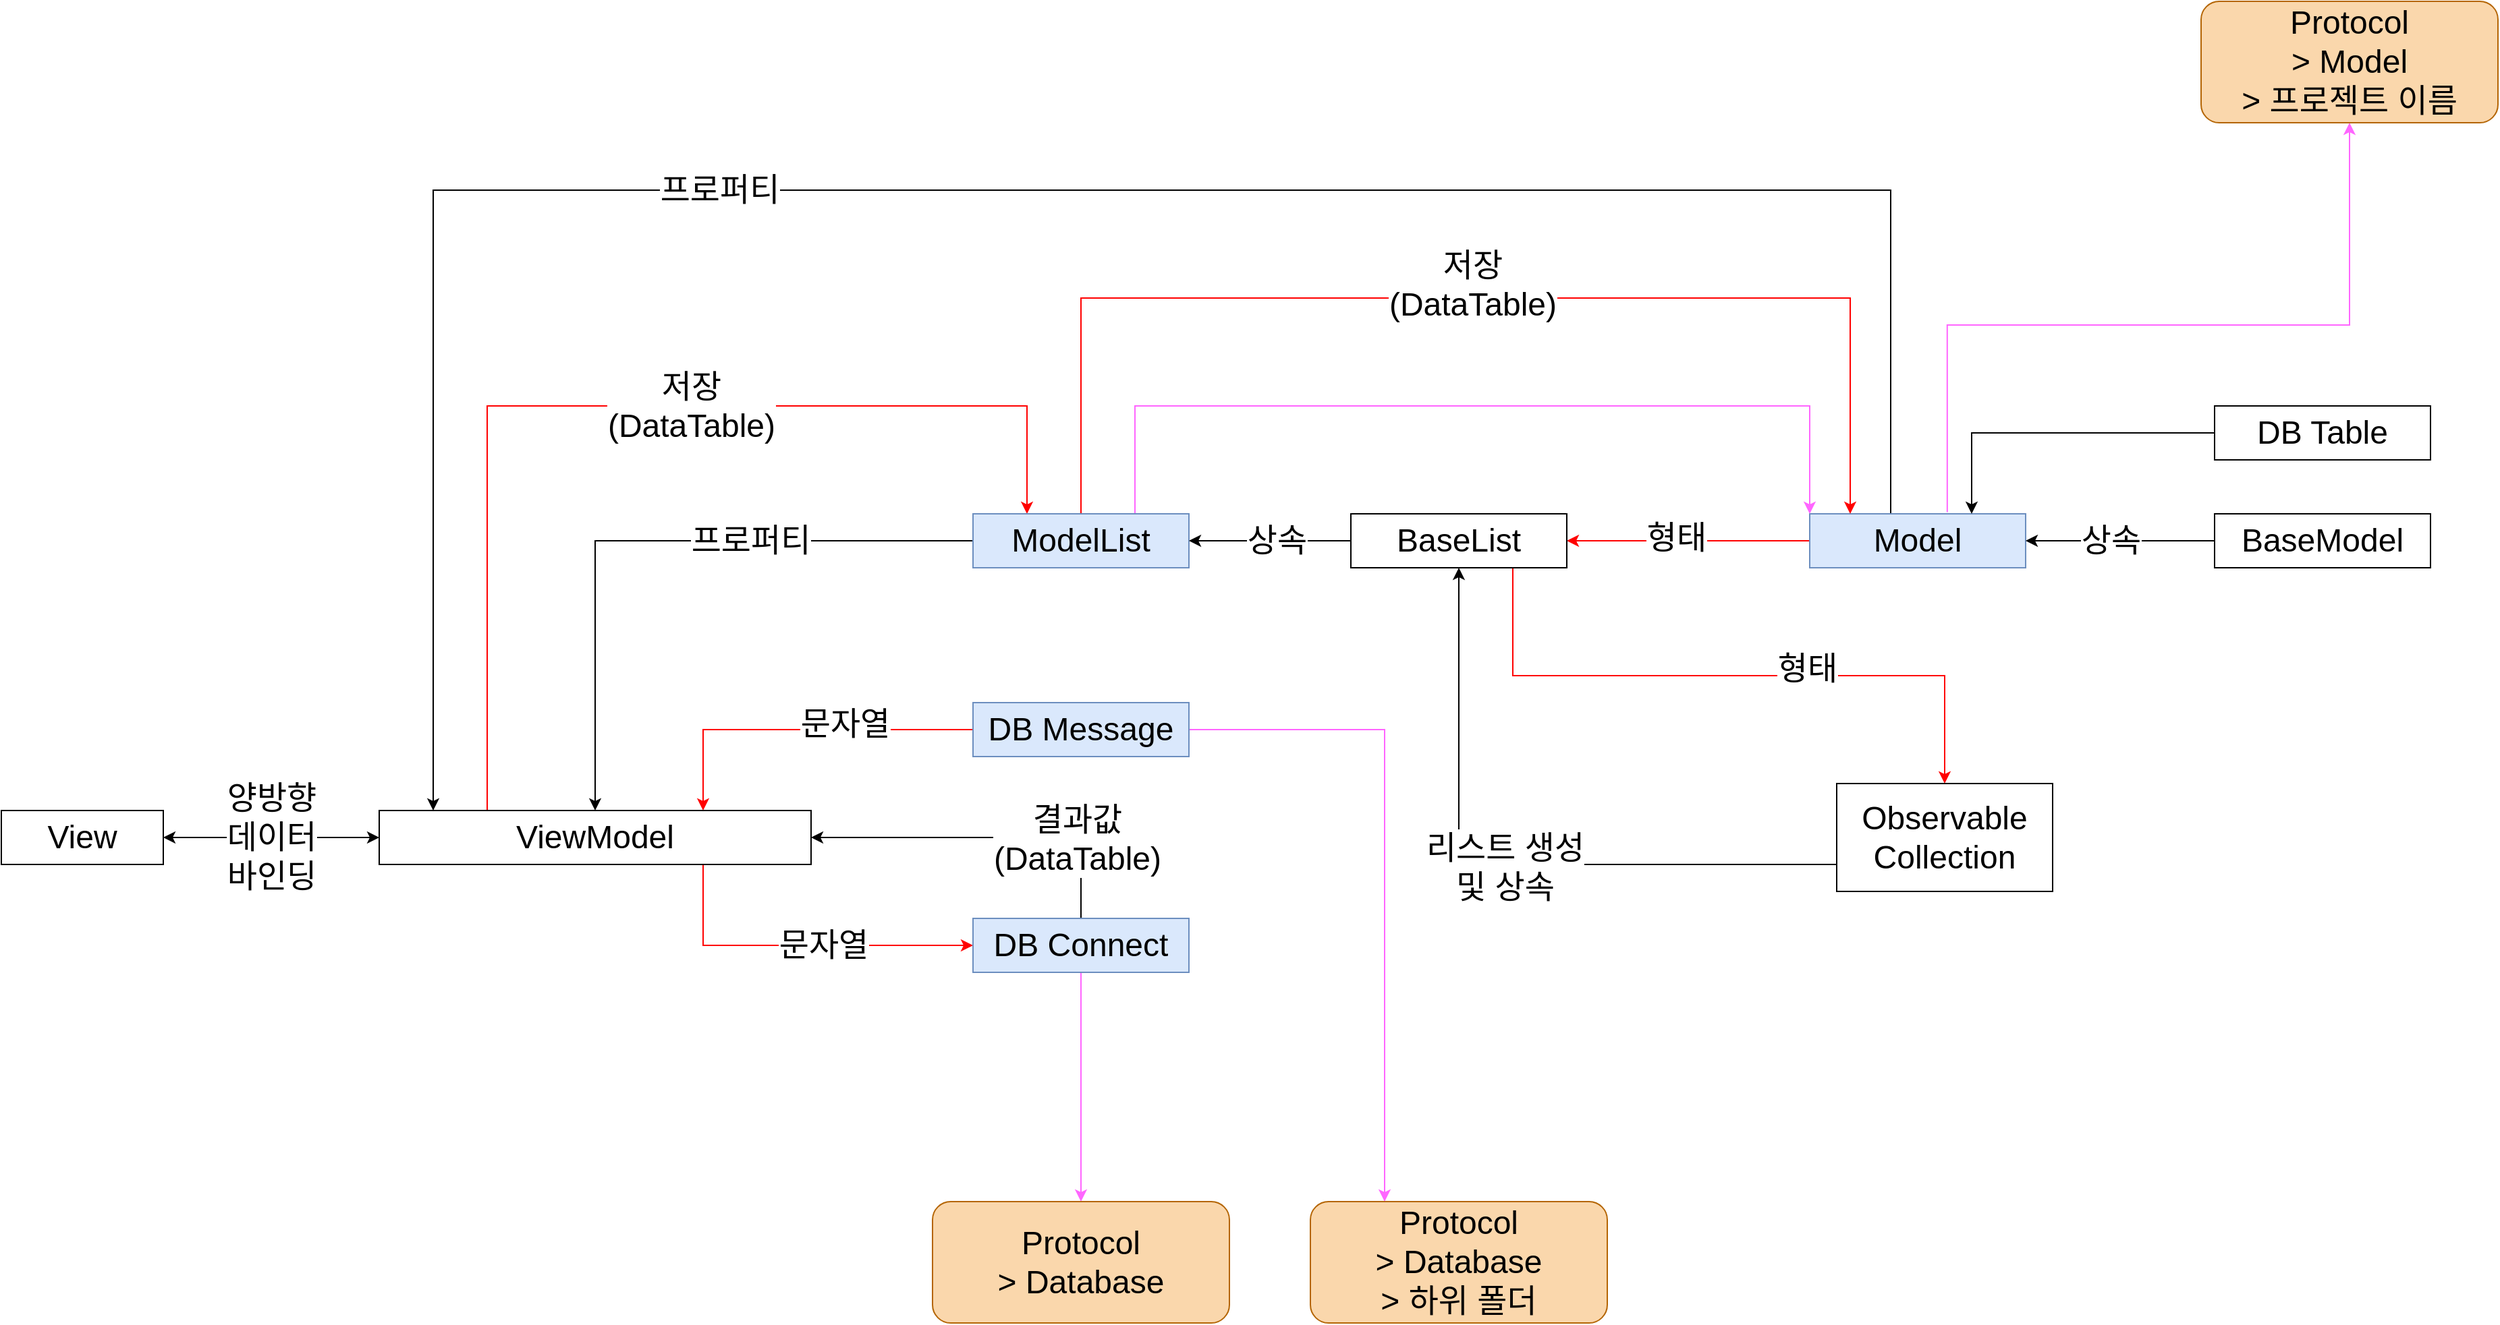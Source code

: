 <mxfile version="20.8.20" type="device"><diagram name="Page-1" id="13e1069c-82ec-6db2-03f1-153e76fe0fe0"><mxGraphModel dx="1434" dy="1614" grid="1" gridSize="10" guides="1" tooltips="1" connect="1" arrows="1" fold="1" page="1" pageScale="1" pageWidth="1100" pageHeight="850" background="none" math="0" shadow="0"><root><mxCell id="0"/><mxCell id="1" parent="0"/><mxCell id="Kk-jqjAZhUSnV_nF57LA-11" style="edgeStyle=orthogonalEdgeStyle;rounded=0;orthogonalLoop=1;jettySize=auto;html=1;exitX=0.75;exitY=1;exitDx=0;exitDy=0;fontSize=24;entryX=0;entryY=0.5;entryDx=0;entryDy=0;strokeColor=#FF0000;" parent="1" source="Kk-jqjAZhUSnV_nF57LA-1" target="Kk-jqjAZhUSnV_nF57LA-9" edge="1"><mxGeometry relative="1" as="geometry"/></mxCell><mxCell id="Kk-jqjAZhUSnV_nF57LA-13" value="문자열" style="edgeLabel;html=1;align=center;verticalAlign=middle;resizable=0;points=[];fontSize=24;" parent="Kk-jqjAZhUSnV_nF57LA-11" vertex="1" connectable="0"><mxGeometry x="0.066" y="2" relative="1" as="geometry"><mxPoint x="10" y="2" as="offset"/></mxGeometry></mxCell><mxCell id="Kk-jqjAZhUSnV_nF57LA-21" style="edgeStyle=orthogonalEdgeStyle;rounded=0;orthogonalLoop=1;jettySize=auto;html=1;exitX=0.25;exitY=0;exitDx=0;exitDy=0;strokeColor=#FF0000;fontSize=24;startArrow=none;startFill=0;entryX=0.25;entryY=0;entryDx=0;entryDy=0;" parent="1" source="Kk-jqjAZhUSnV_nF57LA-1" target="Kk-jqjAZhUSnV_nF57LA-31" edge="1"><mxGeometry relative="1" as="geometry"><mxPoint x="760" y="70" as="targetPoint"/><Array as="points"><mxPoint x="360"/><mxPoint x="760"/></Array></mxGeometry></mxCell><mxCell id="Kk-jqjAZhUSnV_nF57LA-22" value="저장&lt;br&gt;(DataTable)" style="edgeLabel;html=1;align=center;verticalAlign=middle;resizable=0;points=[];fontSize=24;" parent="Kk-jqjAZhUSnV_nF57LA-21" vertex="1" connectable="0"><mxGeometry x="-0.101" y="5" relative="1" as="geometry"><mxPoint x="100" y="5" as="offset"/></mxGeometry></mxCell><mxCell id="Kk-jqjAZhUSnV_nF57LA-1" value="ViewModel" style="rounded=0;whiteSpace=wrap;html=1;fontSize=24;" parent="1" vertex="1"><mxGeometry x="280" y="300" width="320" height="40" as="geometry"/></mxCell><mxCell id="Kk-jqjAZhUSnV_nF57LA-5" style="edgeStyle=orthogonalEdgeStyle;rounded=0;orthogonalLoop=1;jettySize=auto;html=1;fontSize=24;exitX=0.375;exitY=0;exitDx=0;exitDy=0;exitPerimeter=0;" parent="1" source="Kk-jqjAZhUSnV_nF57LA-25" edge="1"><mxGeometry relative="1" as="geometry"><mxPoint x="690" y="-100" as="sourcePoint"/><mxPoint x="320" y="300" as="targetPoint"/><Array as="points"><mxPoint x="1400" y="-160"/><mxPoint x="320" y="-160"/></Array></mxGeometry></mxCell><mxCell id="Kk-jqjAZhUSnV_nF57LA-6" value="프로퍼티" style="edgeLabel;html=1;align=center;verticalAlign=middle;resizable=0;points=[];fontSize=24;" parent="Kk-jqjAZhUSnV_nF57LA-5" vertex="1" connectable="0"><mxGeometry x="0.33" y="-4" relative="1" as="geometry"><mxPoint x="75" y="4" as="offset"/></mxGeometry></mxCell><mxCell id="Kk-jqjAZhUSnV_nF57LA-4" value="양방향&lt;br&gt;데이터&lt;br&gt;바인딩" style="edgeStyle=orthogonalEdgeStyle;rounded=0;orthogonalLoop=1;jettySize=auto;html=1;exitX=1;exitY=0.5;exitDx=0;exitDy=0;entryX=0;entryY=0.5;entryDx=0;entryDy=0;fontSize=24;startArrow=classic;startFill=1;" parent="1" source="Kk-jqjAZhUSnV_nF57LA-3" target="Kk-jqjAZhUSnV_nF57LA-1" edge="1"><mxGeometry relative="1" as="geometry"/></mxCell><mxCell id="Kk-jqjAZhUSnV_nF57LA-3" value="View" style="rounded=0;whiteSpace=wrap;html=1;fontSize=24;" parent="1" vertex="1"><mxGeometry y="300" width="120" height="40" as="geometry"/></mxCell><mxCell id="Kk-jqjAZhUSnV_nF57LA-8" style="edgeStyle=orthogonalEdgeStyle;rounded=0;orthogonalLoop=1;jettySize=auto;html=1;exitX=0;exitY=0.5;exitDx=0;exitDy=0;entryX=0.75;entryY=0;entryDx=0;entryDy=0;fontSize=24;strokeColor=#ff0000;" parent="1" source="Kk-jqjAZhUSnV_nF57LA-7" target="Kk-jqjAZhUSnV_nF57LA-1" edge="1"><mxGeometry relative="1" as="geometry"/></mxCell><mxCell id="Kk-jqjAZhUSnV_nF57LA-10" value="문자열" style="edgeLabel;html=1;align=center;verticalAlign=middle;resizable=0;points=[];fontSize=24;" parent="Kk-jqjAZhUSnV_nF57LA-8" vertex="1" connectable="0"><mxGeometry x="-0.395" y="-4" relative="1" as="geometry"><mxPoint x="-17" as="offset"/></mxGeometry></mxCell><mxCell id="Kk-jqjAZhUSnV_nF57LA-56" style="edgeStyle=orthogonalEdgeStyle;rounded=0;orthogonalLoop=1;jettySize=auto;html=1;exitX=1;exitY=0.5;exitDx=0;exitDy=0;entryX=0.25;entryY=0;entryDx=0;entryDy=0;strokeColor=#FF66FF;fontSize=24;startArrow=none;startFill=0;" parent="1" source="Kk-jqjAZhUSnV_nF57LA-7" target="Kk-jqjAZhUSnV_nF57LA-54" edge="1"><mxGeometry relative="1" as="geometry"/></mxCell><mxCell id="Kk-jqjAZhUSnV_nF57LA-7" value="DB Message" style="rounded=0;whiteSpace=wrap;html=1;fontSize=24;fillColor=#dae8fc;strokeColor=#6c8ebf;" parent="1" vertex="1"><mxGeometry x="720" y="220" width="160" height="40" as="geometry"/></mxCell><mxCell id="Kk-jqjAZhUSnV_nF57LA-18" style="edgeStyle=orthogonalEdgeStyle;rounded=0;orthogonalLoop=1;jettySize=auto;html=1;exitX=0.5;exitY=0;exitDx=0;exitDy=0;entryX=1;entryY=0.5;entryDx=0;entryDy=0;strokeColor=#000000;fontSize=24;startArrow=none;startFill=0;" parent="1" source="Kk-jqjAZhUSnV_nF57LA-9" target="Kk-jqjAZhUSnV_nF57LA-1" edge="1"><mxGeometry relative="1" as="geometry"/></mxCell><mxCell id="Kk-jqjAZhUSnV_nF57LA-19" value="결과값&lt;br&gt;(DataTable)" style="edgeLabel;html=1;align=center;verticalAlign=middle;resizable=0;points=[];fontSize=24;" parent="Kk-jqjAZhUSnV_nF57LA-18" vertex="1" connectable="0"><mxGeometry x="-0.544" y="3" relative="1" as="geometry"><mxPoint as="offset"/></mxGeometry></mxCell><mxCell id="Kk-jqjAZhUSnV_nF57LA-55" style="edgeStyle=orthogonalEdgeStyle;rounded=0;orthogonalLoop=1;jettySize=auto;html=1;exitX=0.5;exitY=1;exitDx=0;exitDy=0;strokeColor=#FF66FF;fontSize=24;startArrow=none;startFill=0;" parent="1" source="Kk-jqjAZhUSnV_nF57LA-9" target="Kk-jqjAZhUSnV_nF57LA-53" edge="1"><mxGeometry relative="1" as="geometry"/></mxCell><mxCell id="Kk-jqjAZhUSnV_nF57LA-9" value="DB Connect" style="rounded=0;whiteSpace=wrap;html=1;fontSize=24;fillColor=#dae8fc;strokeColor=#6c8ebf;" parent="1" vertex="1"><mxGeometry x="720" y="380" width="160" height="40" as="geometry"/></mxCell><mxCell id="Kk-jqjAZhUSnV_nF57LA-33" style="edgeStyle=orthogonalEdgeStyle;rounded=0;orthogonalLoop=1;jettySize=auto;html=1;exitX=0;exitY=0.5;exitDx=0;exitDy=0;entryX=1;entryY=0.5;entryDx=0;entryDy=0;strokeColor=#FF0000;fontSize=24;startArrow=none;startFill=0;" parent="1" source="Kk-jqjAZhUSnV_nF57LA-25" target="Kk-jqjAZhUSnV_nF57LA-32" edge="1"><mxGeometry relative="1" as="geometry"/></mxCell><mxCell id="Kk-jqjAZhUSnV_nF57LA-39" value="형태" style="edgeLabel;html=1;align=center;verticalAlign=middle;resizable=0;points=[];fontSize=24;" parent="Kk-jqjAZhUSnV_nF57LA-33" vertex="1" connectable="0"><mxGeometry x="0.1" y="-2" relative="1" as="geometry"><mxPoint as="offset"/></mxGeometry></mxCell><mxCell id="Kk-jqjAZhUSnV_nF57LA-51" style="edgeStyle=orthogonalEdgeStyle;rounded=0;orthogonalLoop=1;jettySize=auto;html=1;exitX=0.637;exitY=-0.031;exitDx=0;exitDy=0;entryX=0.5;entryY=1;entryDx=0;entryDy=0;strokeColor=#FF66FF;fontSize=24;startArrow=none;startFill=0;exitPerimeter=0;" parent="1" source="Kk-jqjAZhUSnV_nF57LA-25" target="Kk-jqjAZhUSnV_nF57LA-49" edge="1"><mxGeometry relative="1" as="geometry"><Array as="points"><mxPoint x="1442" y="-60"/><mxPoint x="1740" y="-60"/></Array></mxGeometry></mxCell><mxCell id="Kk-jqjAZhUSnV_nF57LA-25" value="Model" style="rounded=0;whiteSpace=wrap;html=1;fontSize=24;fillColor=#dae8fc;strokeColor=#6c8ebf;" parent="1" vertex="1"><mxGeometry x="1340" y="80" width="160" height="40" as="geometry"/></mxCell><mxCell id="Kk-jqjAZhUSnV_nF57LA-26" style="edgeStyle=orthogonalEdgeStyle;rounded=0;orthogonalLoop=1;jettySize=auto;html=1;exitX=0;exitY=0.5;exitDx=0;exitDy=0;strokeColor=#000000;fontSize=24;startArrow=none;startFill=0;" parent="1" source="Kk-jqjAZhUSnV_nF57LA-28" target="Kk-jqjAZhUSnV_nF57LA-25" edge="1"><mxGeometry relative="1" as="geometry"/></mxCell><mxCell id="Kk-jqjAZhUSnV_nF57LA-27" value="상속" style="edgeLabel;html=1;align=center;verticalAlign=middle;resizable=0;points=[];fontSize=24;" parent="Kk-jqjAZhUSnV_nF57LA-26" vertex="1" connectable="0"><mxGeometry x="0.242" y="-2" relative="1" as="geometry"><mxPoint x="10" y="2" as="offset"/></mxGeometry></mxCell><mxCell id="Kk-jqjAZhUSnV_nF57LA-28" value="BaseModel" style="rounded=0;whiteSpace=wrap;html=1;fontSize=24;" parent="1" vertex="1"><mxGeometry x="1640" y="80" width="160" height="40" as="geometry"/></mxCell><mxCell id="Kk-jqjAZhUSnV_nF57LA-29" style="edgeStyle=orthogonalEdgeStyle;rounded=0;orthogonalLoop=1;jettySize=auto;html=1;exitX=0;exitY=0.5;exitDx=0;exitDy=0;entryX=0.75;entryY=0;entryDx=0;entryDy=0;strokeColor=#000000;fontSize=24;startArrow=none;startFill=0;" parent="1" source="Kk-jqjAZhUSnV_nF57LA-30" target="Kk-jqjAZhUSnV_nF57LA-25" edge="1"><mxGeometry relative="1" as="geometry"/></mxCell><mxCell id="Kk-jqjAZhUSnV_nF57LA-30" value="DB Table" style="rounded=0;whiteSpace=wrap;html=1;fontSize=24;" parent="1" vertex="1"><mxGeometry x="1640" width="160" height="40" as="geometry"/></mxCell><mxCell id="Kk-jqjAZhUSnV_nF57LA-35" style="edgeStyle=orthogonalEdgeStyle;rounded=0;orthogonalLoop=1;jettySize=auto;html=1;exitX=0;exitY=0.5;exitDx=0;exitDy=0;entryX=0.5;entryY=0;entryDx=0;entryDy=0;strokeColor=#000000;fontSize=24;startArrow=none;startFill=0;" parent="1" source="Kk-jqjAZhUSnV_nF57LA-31" target="Kk-jqjAZhUSnV_nF57LA-1" edge="1"><mxGeometry relative="1" as="geometry"/></mxCell><mxCell id="Kk-jqjAZhUSnV_nF57LA-36" value="프로퍼티" style="edgeLabel;html=1;align=center;verticalAlign=middle;resizable=0;points=[];fontSize=24;" parent="Kk-jqjAZhUSnV_nF57LA-35" vertex="1" connectable="0"><mxGeometry x="0.01" y="-4" relative="1" as="geometry"><mxPoint x="77" y="4" as="offset"/></mxGeometry></mxCell><mxCell id="Kk-jqjAZhUSnV_nF57LA-52" style="edgeStyle=orthogonalEdgeStyle;rounded=0;orthogonalLoop=1;jettySize=auto;html=1;exitX=0.75;exitY=0;exitDx=0;exitDy=0;strokeColor=#FF66FF;fontSize=24;startArrow=none;startFill=0;" parent="1" source="Kk-jqjAZhUSnV_nF57LA-31" edge="1"><mxGeometry relative="1" as="geometry"><mxPoint x="1340" y="80" as="targetPoint"/><Array as="points"><mxPoint x="840"/><mxPoint x="1340"/><mxPoint x="1340" y="80"/></Array></mxGeometry></mxCell><mxCell id="Kk-jqjAZhUSnV_nF57LA-58" style="edgeStyle=orthogonalEdgeStyle;rounded=0;orthogonalLoop=1;jettySize=auto;html=1;exitX=0.5;exitY=0;exitDx=0;exitDy=0;strokeColor=#FF0000;fontSize=24;startArrow=none;startFill=0;" parent="1" source="Kk-jqjAZhUSnV_nF57LA-31" edge="1"><mxGeometry relative="1" as="geometry"><mxPoint x="1370" y="80" as="targetPoint"/><Array as="points"><mxPoint x="800" y="-80"/><mxPoint x="1370" y="-80"/><mxPoint x="1370" y="80"/></Array></mxGeometry></mxCell><mxCell id="Kk-jqjAZhUSnV_nF57LA-31" value="ModelList" style="rounded=0;whiteSpace=wrap;html=1;fontSize=24;fillColor=#dae8fc;strokeColor=#6c8ebf;" parent="1" vertex="1"><mxGeometry x="720" y="80" width="160" height="40" as="geometry"/></mxCell><mxCell id="Kk-jqjAZhUSnV_nF57LA-34" style="edgeStyle=orthogonalEdgeStyle;rounded=0;orthogonalLoop=1;jettySize=auto;html=1;exitX=0;exitY=0.5;exitDx=0;exitDy=0;entryX=1;entryY=0.5;entryDx=0;entryDy=0;strokeColor=#000000;fontSize=24;startArrow=none;startFill=0;" parent="1" source="Kk-jqjAZhUSnV_nF57LA-32" target="Kk-jqjAZhUSnV_nF57LA-31" edge="1"><mxGeometry relative="1" as="geometry"/></mxCell><mxCell id="Kk-jqjAZhUSnV_nF57LA-38" value="상속" style="edgeLabel;html=1;align=center;verticalAlign=middle;resizable=0;points=[];fontSize=24;" parent="Kk-jqjAZhUSnV_nF57LA-34" vertex="1" connectable="0"><mxGeometry x="0.208" y="8" relative="1" as="geometry"><mxPoint x="17" y="-8" as="offset"/></mxGeometry></mxCell><mxCell id="Kk-jqjAZhUSnV_nF57LA-43" style="edgeStyle=orthogonalEdgeStyle;rounded=0;orthogonalLoop=1;jettySize=auto;html=1;exitX=0.75;exitY=1;exitDx=0;exitDy=0;entryX=0.5;entryY=0;entryDx=0;entryDy=0;strokeColor=#FF0000;fontSize=24;startArrow=none;startFill=0;" parent="1" source="Kk-jqjAZhUSnV_nF57LA-32" target="Kk-jqjAZhUSnV_nF57LA-40" edge="1"><mxGeometry relative="1" as="geometry"/></mxCell><mxCell id="Kk-jqjAZhUSnV_nF57LA-44" value="형태" style="edgeLabel;html=1;align=center;verticalAlign=middle;resizable=0;points=[];fontSize=24;" parent="Kk-jqjAZhUSnV_nF57LA-43" vertex="1" connectable="0"><mxGeometry x="0.317" y="5" relative="1" as="geometry"><mxPoint x="-18" as="offset"/></mxGeometry></mxCell><mxCell id="Kk-jqjAZhUSnV_nF57LA-32" value="BaseList" style="rounded=0;whiteSpace=wrap;html=1;fontSize=24;" parent="1" vertex="1"><mxGeometry x="1000" y="80" width="160" height="40" as="geometry"/></mxCell><mxCell id="Kk-jqjAZhUSnV_nF57LA-41" style="edgeStyle=orthogonalEdgeStyle;rounded=0;orthogonalLoop=1;jettySize=auto;html=1;exitX=0;exitY=0.75;exitDx=0;exitDy=0;entryX=0.5;entryY=1;entryDx=0;entryDy=0;strokeColor=#000000;fontSize=24;startArrow=none;startFill=0;" parent="1" source="Kk-jqjAZhUSnV_nF57LA-40" target="Kk-jqjAZhUSnV_nF57LA-32" edge="1"><mxGeometry relative="1" as="geometry"/></mxCell><mxCell id="Kk-jqjAZhUSnV_nF57LA-42" value="리스트 생성&lt;br&gt;및 상속" style="edgeLabel;html=1;align=center;verticalAlign=middle;resizable=0;points=[];fontSize=24;" parent="Kk-jqjAZhUSnV_nF57LA-41" vertex="1" connectable="0"><mxGeometry x="-0.014" y="2" relative="1" as="geometry"><mxPoint as="offset"/></mxGeometry></mxCell><mxCell id="Kk-jqjAZhUSnV_nF57LA-40" value="Observable&lt;br&gt;Collection" style="rounded=0;whiteSpace=wrap;html=1;fontSize=24;" parent="1" vertex="1"><mxGeometry x="1360" y="280" width="160" height="80" as="geometry"/></mxCell><mxCell id="Kk-jqjAZhUSnV_nF57LA-49" value="Protocol &lt;br&gt;&amp;gt; Model &lt;br&gt;&amp;gt; 프로젝트 이름" style="rounded=1;whiteSpace=wrap;html=1;fontSize=24;fillColor=#fad7ac;strokeColor=#b46504;" parent="1" vertex="1"><mxGeometry x="1630" y="-300" width="220" height="90" as="geometry"/></mxCell><mxCell id="Kk-jqjAZhUSnV_nF57LA-53" value="Protocol &lt;br&gt;&amp;gt; Database" style="rounded=1;whiteSpace=wrap;html=1;fontSize=24;fillColor=#fad7ac;strokeColor=#b46504;" parent="1" vertex="1"><mxGeometry x="690" y="590" width="220" height="90" as="geometry"/></mxCell><mxCell id="Kk-jqjAZhUSnV_nF57LA-54" value="Protocol &lt;br&gt;&amp;gt; Database&lt;br&gt;&amp;gt; 하위 폴더" style="rounded=1;whiteSpace=wrap;html=1;fontSize=24;fillColor=#fad7ac;strokeColor=#b46504;" parent="1" vertex="1"><mxGeometry x="970" y="590" width="220" height="90" as="geometry"/></mxCell><mxCell id="Kk-jqjAZhUSnV_nF57LA-59" value="저장&lt;br&gt;(DataTable)" style="edgeLabel;html=1;align=center;verticalAlign=middle;resizable=0;points=[];fontSize=24;" parent="1" vertex="1" connectable="0"><mxGeometry x="1090" y="-90" as="geometry"/></mxCell></root></mxGraphModel></diagram></mxfile>